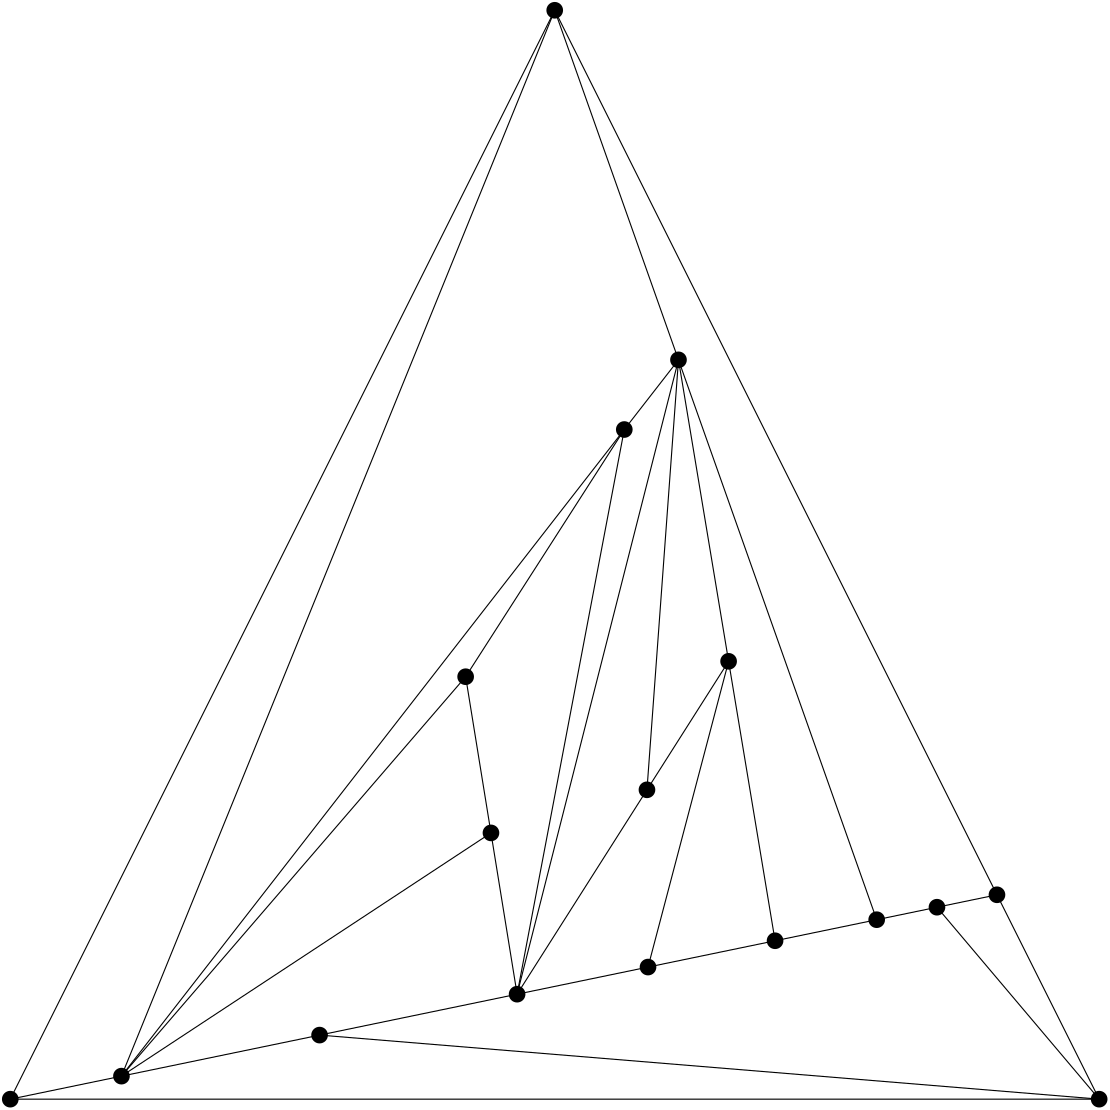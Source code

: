 <?xml version="1.0"?>
			<!DOCTYPE ipe SYSTEM "ipe.dtd">
			<ipe version="70005" creator="Ipe 7.1.4">
			<info created="D:20150825115823" modified="D:20150825115852"/>
					<ipestyle name="basic">
		<symbol name="arrow/arc(spx)">
		<path stroke="sym-stroke" fill="sym-stroke" pen="sym-pen">
		0 0 m
		-1 0.333 l
		-1 -0.333 l
		h
		</path>
		</symbol>
		<symbol name="arrow/farc(spx)">
		<path stroke="sym-stroke" fill="white" pen="sym-pen">
		0 0 m
		-1 0.333 l
		-1 -0.333 l
		h
		</path>
		</symbol>
		<symbol name="mark/circle(sx)" transformations="translations">
		<path fill="sym-stroke">
		0.6 0 0 0.6 0 0 e
		0.4 0 0 0.4 0 0 e
		</path>
		</symbol>
		<symbol name="mark/disk(sx)" transformations="translations">
		<path fill="sym-stroke">
		0.6 0 0 0.6 0 0 e
		</path>
		</symbol>
		<symbol name="mark/fdisk(sfx)" transformations="translations">
		<group>
		<path fill="sym-fill">
		0.5 0 0 0.5 0 0 e
		</path>
		<path fill="sym-stroke" fillrule="eofill">
		0.6 0 0 0.6 0 0 e
		0.4 0 0 0.4 0 0 e
		</path>
		</group>
		</symbol>
		<symbol name="mark/box(sx)" transformations="translations">
		<path fill="sym-stroke" fillrule="eofill">
		-0.6 -0.6 m
		0.6 -0.6 l
		0.6 0.6 l
		-0.6 0.6 l
		h
		-0.4 -0.4 m
		0.4 -0.4 l
		0.4 0.4 l
		-0.4 0.4 l
		h
		</path>
		</symbol>
		<symbol name="mark/square(sx)" transformations="translations">
		<path fill="sym-stroke">
		-0.6 -0.6 m
		0.6 -0.6 l
		0.6 0.6 l
		-0.6 0.6 l
		h
		</path>
		</symbol>
		<symbol name="mark/fsquare(sfx)" transformations="translations">
		<group>
		<path fill="sym-fill">
		-0.5 -0.5 m
		0.5 -0.5 l
		0.5 0.5 l
		-0.5 0.5 l
		h
		</path>
		<path fill="sym-stroke" fillrule="eofill">
		-0.6 -0.6 m
		0.6 -0.6 l
		0.6 0.6 l
		-0.6 0.6 l
		h
		-0.4 -0.4 m
		0.4 -0.4 l
		0.4 0.4 l
		-0.4 0.4 l
		h
		</path>
		</group>
		</symbol>
		<symbol name="mark/cross(sx)" transformations="translations">
		<group>
		<path fill="sym-stroke">
		-0.43 -0.57 m
		0.57 0.43 l
		0.43 0.57 l
		-0.57 -0.43 l
		h
		</path>
		<path fill="sym-stroke">
		-0.43 0.57 m
		0.57 -0.43 l
		0.43 -0.57 l
		-0.57 0.43 l
		h
		</path>
		</group>
		</symbol>
		<symbol name="arrow/fnormal(spx)">
		<path stroke="sym-stroke" fill="white" pen="sym-pen">
		0 0 m
		-1 0.333 l
		-1 -0.333 l
		h
		</path>
		</symbol>
		<symbol name="arrow/pointed(spx)">
		<path stroke="sym-stroke" fill="sym-stroke" pen="sym-pen">
		0 0 m
		-1 0.333 l
		-0.8 0 l
		-1 -0.333 l
		h
		</path>
		</symbol>
		<symbol name="arrow/fpointed(spx)">
		<path stroke="sym-stroke" fill="white" pen="sym-pen">
		0 0 m
		-1 0.333 l
		-0.8 0 l
		-1 -0.333 l
		h
		</path>
		</symbol>
		<symbol name="arrow/linear(spx)">
		<path stroke="sym-stroke" pen="sym-pen">
		-1 0.333 m
		0 0 l
		-1 -0.333 l
		</path>
		</symbol>
		<symbol name="arrow/fdouble(spx)">
		<path stroke="sym-stroke" fill="white" pen="sym-pen">
		0 0 m
		-1 0.333 l
		-1 -0.333 l
		h
		-1 0 m
		-2 0.333 l
		-2 -0.333 l
		h
		</path>
		</symbol>
		<symbol name="arrow/double(spx)">
		<path stroke="sym-stroke" fill="sym-stroke" pen="sym-pen">
		0 0 m
		-1 0.333 l
		-1 -0.333 l
		h
		-1 0 m
		-2 0.333 l
		-2 -0.333 l
		h
		</path>
		</symbol>
		<pen name="heavier" value="0.8"/>
		<pen name="fat" value="1.2"/>
		<pen name="ultrafat" value="2"/>
		<symbolsize name="large" value="5"/>
		<symbolsize name="small" value="2"/>
		<symbolsize name="tiny" value="1.1"/>
		<arrowsize name="large" value="10"/>
		<arrowsize name="small" value="5"/>
		<arrowsize name="tiny" value="3"/>
		<color name="red" value="1 0 0"/>
		<color name="green" value="0 1 0"/>
		<color name="blue" value="0 0 1"/>
		<color name="yellow" value="1 1 0"/>
		<color name="orange" value="1 0.647 0"/>
		<color name="gold" value="1 0.843 0"/>
		<color name="purple" value="0.627 0.125 0.941"/>
		<color name="gray" value="0.745"/>
		<color name="brown" value="0.647 0.165 0.165"/>
		<color name="navy" value="0 0 0.502"/>
		<color name="pink" value="1 0.753 0.796"/>
		<color name="seagreen" value="0.18 0.545 0.341"/>
		<color name="turquoise" value="0.251 0.878 0.816"/>
		<color name="violet" value="0.933 0.51 0.933"/>
		<color name="darkblue" value="0 0 0.545"/>
		<color name="darkcyan" value="0 0.545 0.545"/>
		<color name="darkgray" value="0.663"/>
		<color name="darkgreen" value="0 0.392 0"/>
		<color name="darkmagenta" value="0.545 0 0.545"/>
		<color name="darkorange" value="1 0.549 0"/>
		<color name="darkred" value="0.545 0 0"/>
		<color name="lightblue" value="0.678 0.847 0.902"/>
		<color name="lightcyan" value="0.878 1 1"/>
		<color name="lightgray" value="0.827"/>
		<color name="lightgreen" value="0.565 0.933 0.565"/>
		<color name="lightyellow" value="1 1 0.878"/>
		<dashstyle name="dashed" value="[4] 0"/>
		<dashstyle name="dotted" value="[1 3] 0"/>
		<dashstyle name="dash dotted" value="[4 2 1 2] 0"/>
		<dashstyle name="dash dot dotted" value="[4 2 1 2 1 2] 0"/>
		<textsize name="large" value="\large"/>
		<textsize name="Large" value="\Large"/>
		<textsize name="LARGE" value="\LARGE"/>
		<textsize name="huge" value="\huge"/>
		<textsize name="Huge" value="\Huge"/>
		<textsize name="small" value="\small"/>
		<textsize name="footnote" value="\footnotesize"/>
		<textsize name="tiny" value="\tiny"/>
		<textstyle name="center" begin="\begin{center}" end="\end{center}"/>
		<textstyle name="itemize" begin="\begin{itemize}" end="\end{itemize}"/>
		<textstyle name="item" begin="\begin{itemize}\item{}" end="\end{itemize}"/>
		<gridsize name="4 pts" value="4"/>
		<gridsize name="8 pts (~3 mm)" value="8"/>
		<gridsize name="16 pts (~6 mm)" value="16"/>
		<gridsize name="32 pts (~12 mm)" value="32"/>
		<gridsize name="10 pts (~3.5 mm)" value="10"/>
		<gridsize name="20 pts (~7 mm)" value="20"/>
		<gridsize name="14 pts (~5 mm)" value="14"/>
		<gridsize name="28 pts (~10 mm)" value="28"/>
		<gridsize name="56 pts (~20 mm)" value="56"/>
		<anglesize name="90 deg" value="90"/>
		<anglesize name="60 deg" value="60"/>
		<anglesize name="45 deg" value="45"/>
		<anglesize name="30 deg" value="30"/>
		<anglesize name="22.5 deg" value="22.5"/>
		<tiling name="falling" angle="-60" step="4" width="1"/>
		<tiling name="rising" angle="30" step="4" width="1"/>
		</ipestyle>
<page>
			<layer name="alpha"/>
			<layer name="beta"/>
			<view layers="alpha beta" active="alpha"/>
<path layer="beta" stroke="black">
340.552916058671 366.156235041083 m
282.458717600760 137.794060258420 l
</path>
<path layer="beta" stroke="black">
340.552916058671 366.156235041083 m
295.999999999992 492.000000000000 l
</path>
<path layer="beta" stroke="black">
340.552916058671 366.156235041083 m
358.598779052688 257.625909093335 l
</path>
<path layer="beta" stroke="black">
340.552916058671 366.156235041083 m
321.044464214754 341.070053487362 l
</path>
<path layer="beta" stroke="black">
340.552916058671 366.156235041083 m
411.907813589052 164.607834894744 l
</path>
<path layer="beta" stroke="black">
340.552916058671 366.156235041083 m
329.206347519941 211.367088898576 l
</path>
<path layer="beta" stroke="black">
282.458717600760 137.794060258420 m
321.044464214754 341.070053487362 l
</path>
<path layer="beta" stroke="black">
282.458717600760 137.794060258420 m
211.347844234345 123.064324850985 l
</path>
<path layer="beta" stroke="black">
282.458717600760 137.794060258420 m
329.588472477370 147.556404416010 l
</path>
<path layer="beta" stroke="black">
282.458717600760 137.794060258420 m
329.206347519941 211.367088898576 l
</path>
<path layer="beta" stroke="black">
282.458717600760 137.794060258420 m
273.047589530441 195.853788102356 l
</path>
<path layer="beta" stroke="black">
140.021293278459 108.289914506007 m
295.999999999992 492.000000000000 l
</path>
<path layer="beta" stroke="black">
140.021293278459 108.289914506007 m
321.044464214754 341.070053487362 l
</path>
<path layer="beta" stroke="black">
140.021293278459 108.289914506007 m
211.347844234345 123.064324850985 l
</path>
<path layer="beta" stroke="black">
140.021293278459 108.289914506007 m
263.933443753852 252.081353954692 l
</path>
<path layer="beta" stroke="black">
140.021293278459 108.289914506007 m
273.047589530441 195.853788102356 l
</path>
<path layer="beta" stroke="black">
140.021293278459 108.289914506007 m
100.000000000000 100.000000000000 l
</path>
<path layer="beta" stroke="black">
492.000000000000 100.000000000008 m
433.608808205338 169.102926765279 l
</path>
<path layer="beta" stroke="black">
492.000000000000 100.000000000008 m
211.347844234345 123.064324850985 l
</path>
<path layer="beta" stroke="black">
492.000000000000 100.000000000008 m
455.211202589638 173.577594820729 l
</path>
<path layer="beta" stroke="black">
492.000000000000 100.000000000008 m
100.000000000000 100.000000000000 l
</path>
<path layer="beta" stroke="black">
295.999999999992 492.000000000000 m
455.211202589638 173.577594820729 l
</path>
<path layer="beta" stroke="black">
295.999999999992 492.000000000000 m
100.000000000000 100.000000000000 l
</path>
<path layer="beta" stroke="black">
358.598779052688 257.625909093335 m
375.325311006271 157.030223228950 l
</path>
<path layer="beta" stroke="black">
358.598779052688 257.625909093335 m
329.588472477370 147.556404416010 l
</path>
<path layer="beta" stroke="black">
358.598779052688 257.625909093335 m
329.206347519941 211.367088898576 l
</path>
<path layer="beta" stroke="black">
375.325311006271 157.030223228950 m
411.907813589052 164.607834894744 l
</path>
<path layer="beta" stroke="black">
375.325311006271 157.030223228950 m
329.588472477370 147.556404416010 l
</path>
<path layer="beta" stroke="black">
321.044464214754 341.070053487362 m
263.933443753852 252.081353954692 l
</path>
<path layer="beta" stroke="black">
411.907813589052 164.607834894744 m
433.608808205338 169.102926765279 l
</path>
<path layer="beta" stroke="black">
433.608808205338 169.102926765279 m
455.211202589638 173.577594820729 l
</path>
<path layer="beta" stroke="black">
263.933443753852 252.081353954692 m
273.047589530441 195.853788102356 l
</path>
<use layer="alpha" name="mark/disk(sx)" pos="340.552916058671 366.156235041083" size="large" stroke="black"/>
<use layer="alpha" name="mark/disk(sx)" pos="282.458717600760 137.794060258420" size="large" stroke="black"/>
<use layer="alpha" name="mark/disk(sx)" pos="140.021293278459 108.289914506007" size="large" stroke="black"/>
<use layer="alpha" name="mark/disk(sx)" pos="492.000000000000 100.000000000008" size="large" stroke="black"/>
<use layer="alpha" name="mark/disk(sx)" pos="295.999999999992 492.000000000000" size="large" stroke="black"/>
<use layer="alpha" name="mark/disk(sx)" pos="358.598779052688 257.625909093335" size="large" stroke="black"/>
<use layer="alpha" name="mark/disk(sx)" pos="375.325311006271 157.030223228950" size="large" stroke="black"/>
<use layer="alpha" name="mark/disk(sx)" pos="321.044464214754 341.070053487362" size="large" stroke="black"/>
<use layer="alpha" name="mark/disk(sx)" pos="411.907813589052 164.607834894744" size="large" stroke="black"/>
<use layer="alpha" name="mark/disk(sx)" pos="433.608808205338 169.102926765279" size="large" stroke="black"/>
<use layer="alpha" name="mark/disk(sx)" pos="211.347844234345 123.064324850985" size="large" stroke="black"/>
<use layer="alpha" name="mark/disk(sx)" pos="329.588472477370 147.556404416010" size="large" stroke="black"/>
<use layer="alpha" name="mark/disk(sx)" pos="329.206347519941 211.367088898576" size="large" stroke="black"/>
<use layer="alpha" name="mark/disk(sx)" pos="455.211202589638 173.577594820729" size="large" stroke="black"/>
<use layer="alpha" name="mark/disk(sx)" pos="263.933443753852 252.081353954692" size="large" stroke="black"/>
<use layer="alpha" name="mark/disk(sx)" pos="273.047589530441 195.853788102356" size="large" stroke="black"/>
<use layer="alpha" name="mark/disk(sx)" pos="100.000000000000 100.000000000000" size="large" stroke="black"/>
</page>
</ipe>